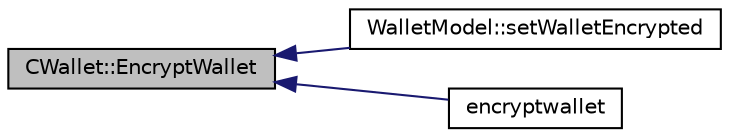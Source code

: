 digraph "CWallet::EncryptWallet"
{
  edge [fontname="Helvetica",fontsize="10",labelfontname="Helvetica",labelfontsize="10"];
  node [fontname="Helvetica",fontsize="10",shape=record];
  rankdir="LR";
  Node305 [label="CWallet::EncryptWallet",height=0.2,width=0.4,color="black", fillcolor="grey75", style="filled", fontcolor="black"];
  Node305 -> Node306 [dir="back",color="midnightblue",fontsize="10",style="solid",fontname="Helvetica"];
  Node306 [label="WalletModel::setWalletEncrypted",height=0.2,width=0.4,color="black", fillcolor="white", style="filled",URL="$d4/d27/class_wallet_model.html#a444340830badcd48e3a4dd6b03d9c4d7"];
  Node305 -> Node307 [dir="back",color="midnightblue",fontsize="10",style="solid",fontname="Helvetica"];
  Node307 [label="encryptwallet",height=0.2,width=0.4,color="black", fillcolor="white", style="filled",URL="$df/d1d/rpcwallet_8cpp.html#a5fb49bac2748015a256c63e9f8ccc539"];
}
